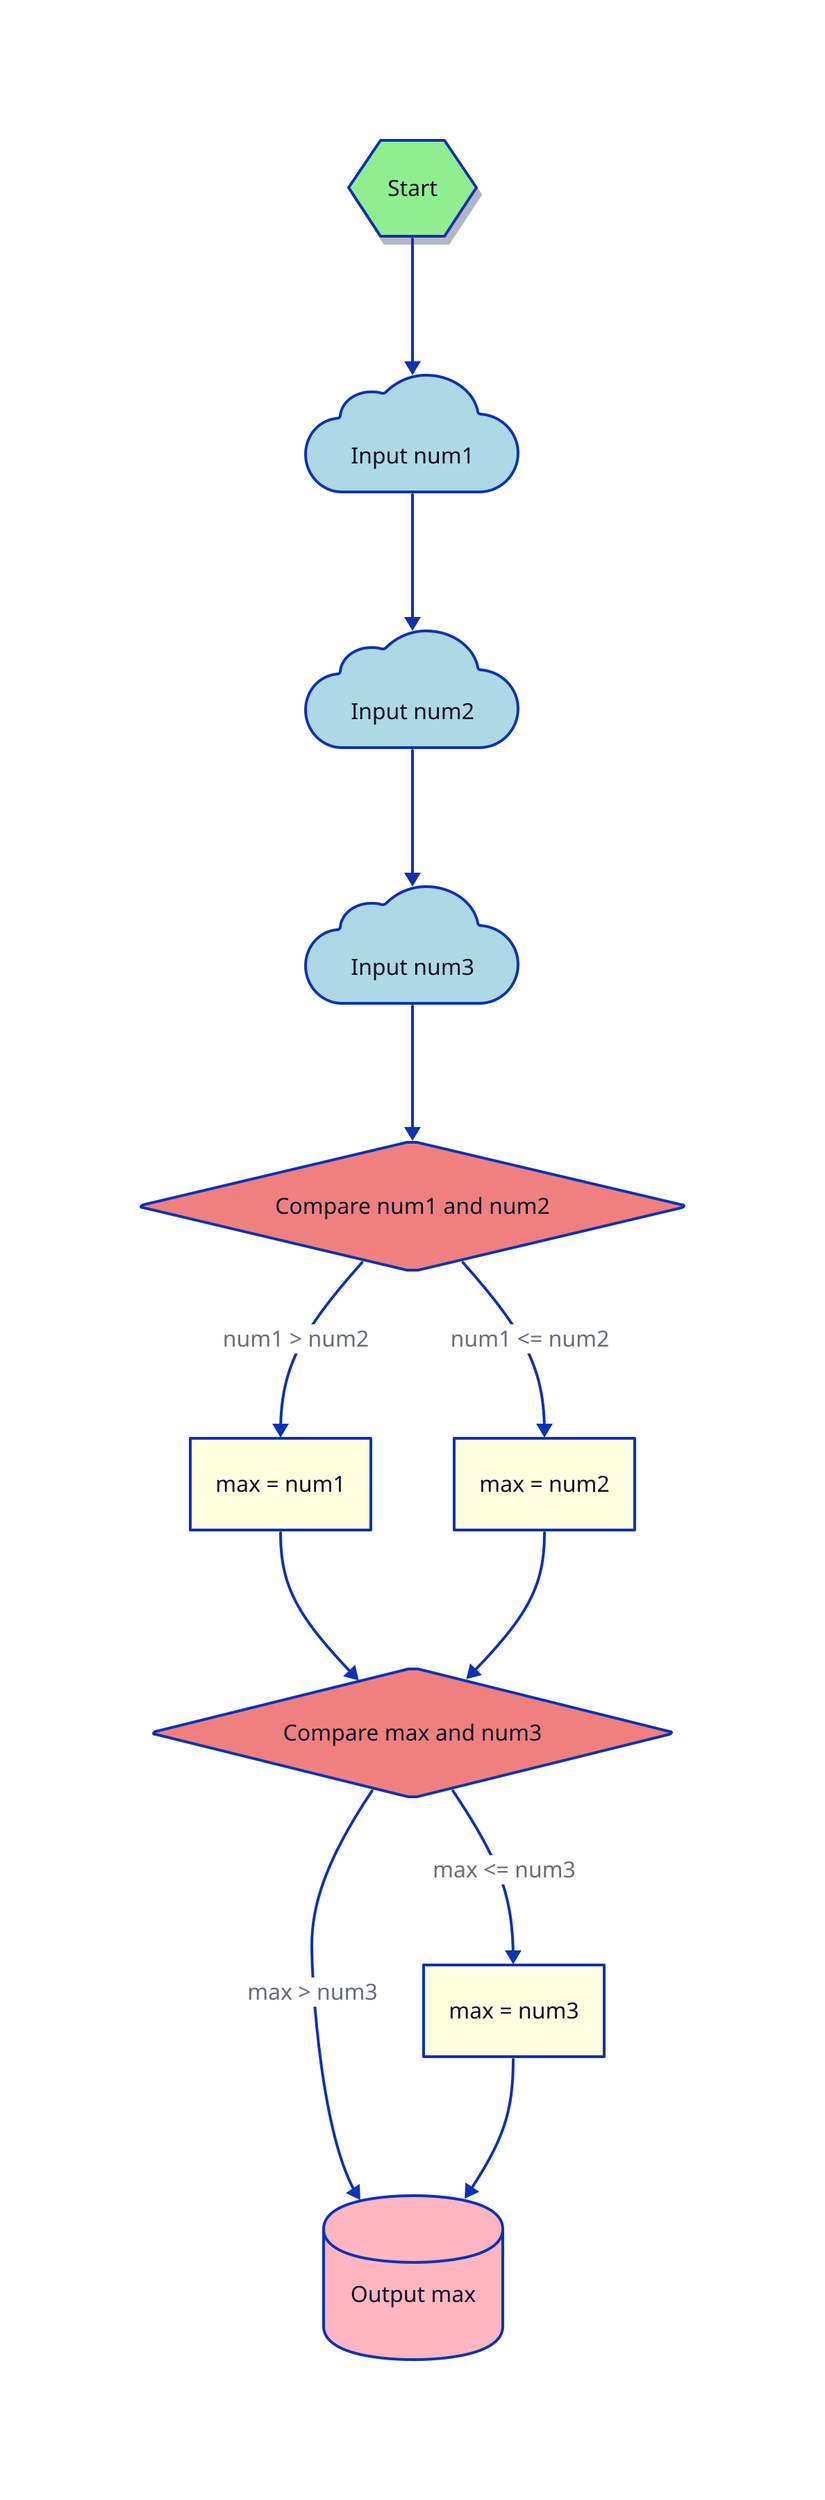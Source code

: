direction: down

start: "Start" {
  shape: hexagon
  style: {
    fill: lightgreen
    shadow: true
  }
}

input_num1: "Input num1" {
  shape: cloud
  style: {
    fill: lightblue
  }
}

input_num2: "Input num2" {
  shape: cloud
  style: {
    fill: lightblue
  }
}

input_num3: "Input num3" {
  shape: cloud
  style: {
    fill: lightblue
  }
}

compare1: "Compare num1 and num2" {
  shape: diamond
  style: {
    fill: lightcoral
  }
}

max12_num1: "max = num1" {
  shape: rectangle
  style: {
    fill: lightyellow
  }
}

max12_num2: "max = num2" {
  shape: rectangle
  style: {
    fill: lightyellow
  }
}

compare2: "Compare max and num3" {
  shape: diamond
  style: {
    fill: lightcoral
  }
}

max_final: "max = num3" {
  shape: rectangle
  style: {
    fill: lightyellow
  }
}

output: "Output max" {
  shape: cylinder
  style: {
    fill: lightpink
  }
}

start -> input_num1
input_num1 -> input_num2
input_num2 -> input_num3
input_num3 -> compare1

compare1 -> max12_num1: "num1 > num2"
compare1 -> max12_num2: "num1 <= num2"

max12_num1 -> compare2
max12_num2 -> compare2

compare2 -> output: "max > num3"
compare2 -> max_final: "max <= num3"
max_final -> output
